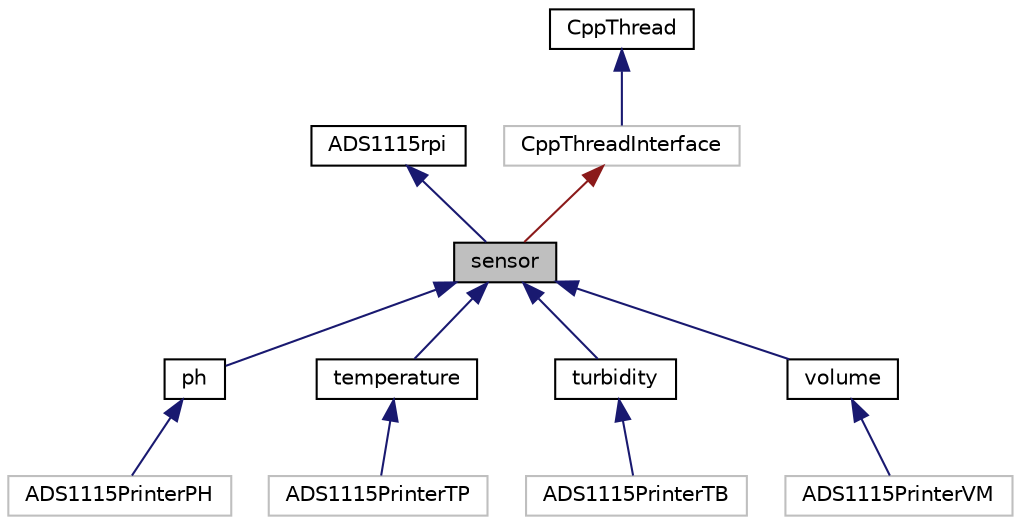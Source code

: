 digraph "sensor"
{
 // LATEX_PDF_SIZE
  edge [fontname="Helvetica",fontsize="10",labelfontname="Helvetica",labelfontsize="10"];
  node [fontname="Helvetica",fontsize="10",shape=record];
  Node1 [label="sensor",height=0.2,width=0.4,color="black", fillcolor="grey75", style="filled", fontcolor="black",tooltip="Parent sensor class."];
  Node2 -> Node1 [dir="back",color="midnightblue",fontsize="10",style="solid",fontname="Helvetica"];
  Node2 [label="ADS1115rpi",height=0.2,width=0.4,color="black", fillcolor="white", style="filled",URL="$class_a_d_s1115rpi.html",tooltip="This class reads data from the ADS1115 in the background (separate thread) and calls a callback funct..."];
  Node3 -> Node1 [dir="back",color="firebrick4",fontsize="10",style="solid",fontname="Helvetica"];
  Node3 [label="CppThreadInterface",height=0.2,width=0.4,color="grey75", fillcolor="white", style="filled",URL="$class_cpp_thread_interface.html",tooltip=" "];
  Node4 -> Node3 [dir="back",color="midnightblue",fontsize="10",style="solid",fontname="Helvetica"];
  Node4 [label="CppThread",height=0.2,width=0.4,color="black", fillcolor="white", style="filled",URL="$class_cpp_thread.html",tooltip="GNU GENERAL PUBLIC LICENSE Version 3, 29 June 2007."];
  Node1 -> Node5 [dir="back",color="midnightblue",fontsize="10",style="solid",fontname="Helvetica"];
  Node5 [label="ph",height=0.2,width=0.4,color="black", fillcolor="white", style="filled",URL="$classph.html",tooltip="pH sensor class"];
  Node5 -> Node6 [dir="back",color="midnightblue",fontsize="10",style="solid",fontname="Helvetica"];
  Node6 [label="ADS1115PrinterPH",height=0.2,width=0.4,color="grey75", fillcolor="white", style="filled",URL="$class_a_d_s1115_printer_p_h.html",tooltip=" "];
  Node1 -> Node7 [dir="back",color="midnightblue",fontsize="10",style="solid",fontname="Helvetica"];
  Node7 [label="temperature",height=0.2,width=0.4,color="black", fillcolor="white", style="filled",URL="$classtemperature.html",tooltip="Temperature sensor class."];
  Node7 -> Node8 [dir="back",color="midnightblue",fontsize="10",style="solid",fontname="Helvetica"];
  Node8 [label="ADS1115PrinterTP",height=0.2,width=0.4,color="grey75", fillcolor="white", style="filled",URL="$class_a_d_s1115_printer_t_p.html",tooltip=" "];
  Node1 -> Node9 [dir="back",color="midnightblue",fontsize="10",style="solid",fontname="Helvetica"];
  Node9 [label="turbidity",height=0.2,width=0.4,color="black", fillcolor="white", style="filled",URL="$classturbidity.html",tooltip="Turbidity sensor class."];
  Node9 -> Node10 [dir="back",color="midnightblue",fontsize="10",style="solid",fontname="Helvetica"];
  Node10 [label="ADS1115PrinterTB",height=0.2,width=0.4,color="grey75", fillcolor="white", style="filled",URL="$class_a_d_s1115_printer_t_b.html",tooltip=" "];
  Node1 -> Node11 [dir="back",color="midnightblue",fontsize="10",style="solid",fontname="Helvetica"];
  Node11 [label="volume",height=0.2,width=0.4,color="black", fillcolor="white", style="filled",URL="$classvolume.html",tooltip="Volume sensor class."];
  Node11 -> Node12 [dir="back",color="midnightblue",fontsize="10",style="solid",fontname="Helvetica"];
  Node12 [label="ADS1115PrinterVM",height=0.2,width=0.4,color="grey75", fillcolor="white", style="filled",URL="$class_a_d_s1115_printer_v_m.html",tooltip=" "];
}

